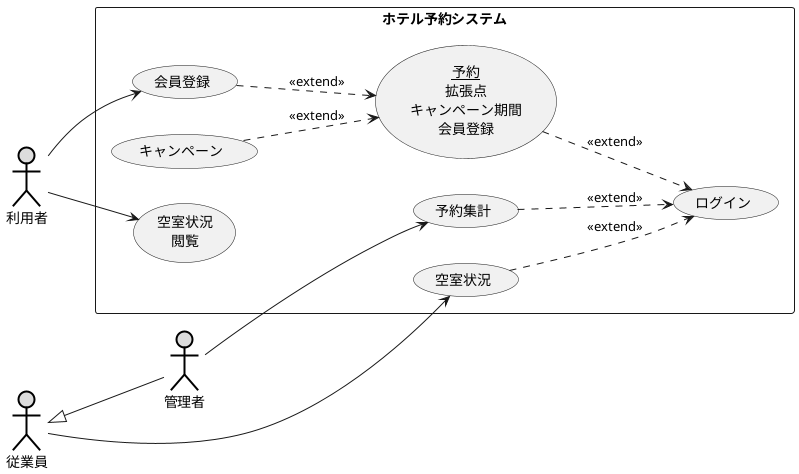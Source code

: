 @startuml ユースケース図
actor 利用者 #DDDDDD;line:black;line.bold;
actor 従業員 #DDDDDD;line:black;line.bold;
actor 管理者 #DDDDDD;line:black;line.bold;
rectangle ホテル予約システム {
usecase 会員登録 as KA
usecase (<u>予約</u>\n拡張点\nキャンペーン期間\n会員登録) as YA
usecase キャンペーン as KP
usecase (空室状況\n閲覧) as ET
usecase 予約集計 as YS
usecase ログイン as LO
usecase 空室状況 as KJ
}
利用者 --> KA
left to right direction
KA ..> YA : <<extend>>
KP ..> YA : <<extend>>
YA ..> LO : <<extend>>
YS ..> LO : <<extend>>
利用者 --> ET
従業員 <|-- 管理者
管理者 --> YS
従業員 --> KJ
KJ ..> LO : <<extend>>
left to right direction
@enduml